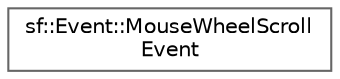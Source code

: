 digraph "Graphical Class Hierarchy"
{
 // INTERACTIVE_SVG=YES
 // LATEX_PDF_SIZE
  bgcolor="transparent";
  edge [fontname=Helvetica,fontsize=10,labelfontname=Helvetica,labelfontsize=10];
  node [fontname=Helvetica,fontsize=10,shape=box,height=0.2,width=0.4];
  rankdir="LR";
  Node0 [id="Node000000",label="sf::Event::MouseWheelScroll\lEvent",height=0.2,width=0.4,color="grey40", fillcolor="white", style="filled",URL="$a02005.html",tooltip="Mouse wheel events parameters (MouseWheelScrolled)"];
}
